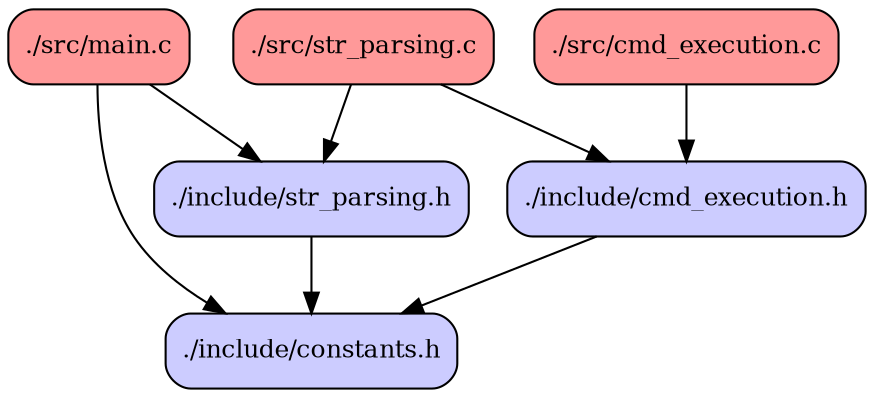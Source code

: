 digraph codeviz {
    splines=true
    sep="+15,15"
    overlap=scalexy

    node [shape=Mrecord, fontsize=12]

    node [fillcolor="#ccccff", style=filled] "./include/cmd_execution.h" [label = "./include/cmd_execution.h"]
    node [fillcolor="#ccccff", style=filled] "./include/constants.h"     [label = "./include/constants.h"]
    node [fillcolor="#ccccff", style=filled] "./include/str_parsing.h"   [label = "./include/str_parsing.h"]
    node [fillcolor="#ff9999", style=filled] "./src/cmd_execution.c"     [label = "./src/cmd_execution.c"]
    node [fillcolor="#ff9999", style=filled] "./src/main.c"              [label = "./src/main.c"]
    node [fillcolor="#ff9999", style=filled] "./src/str_parsing.c"       [label = "./src/str_parsing.c"]

    "./include/cmd_execution.h" -> "./include/constants.h"
    "./include/str_parsing.h"   -> "./include/constants.h"
    "./src/cmd_execution.c"     -> "./include/cmd_execution.h"
    "./src/main.c"              -> "./include/str_parsing.h"
    "./src/main.c"              -> "./include/constants.h"
    "./src/str_parsing.c"       -> "./include/cmd_execution.h"
    "./src/str_parsing.c"       -> "./include/str_parsing.h"
}